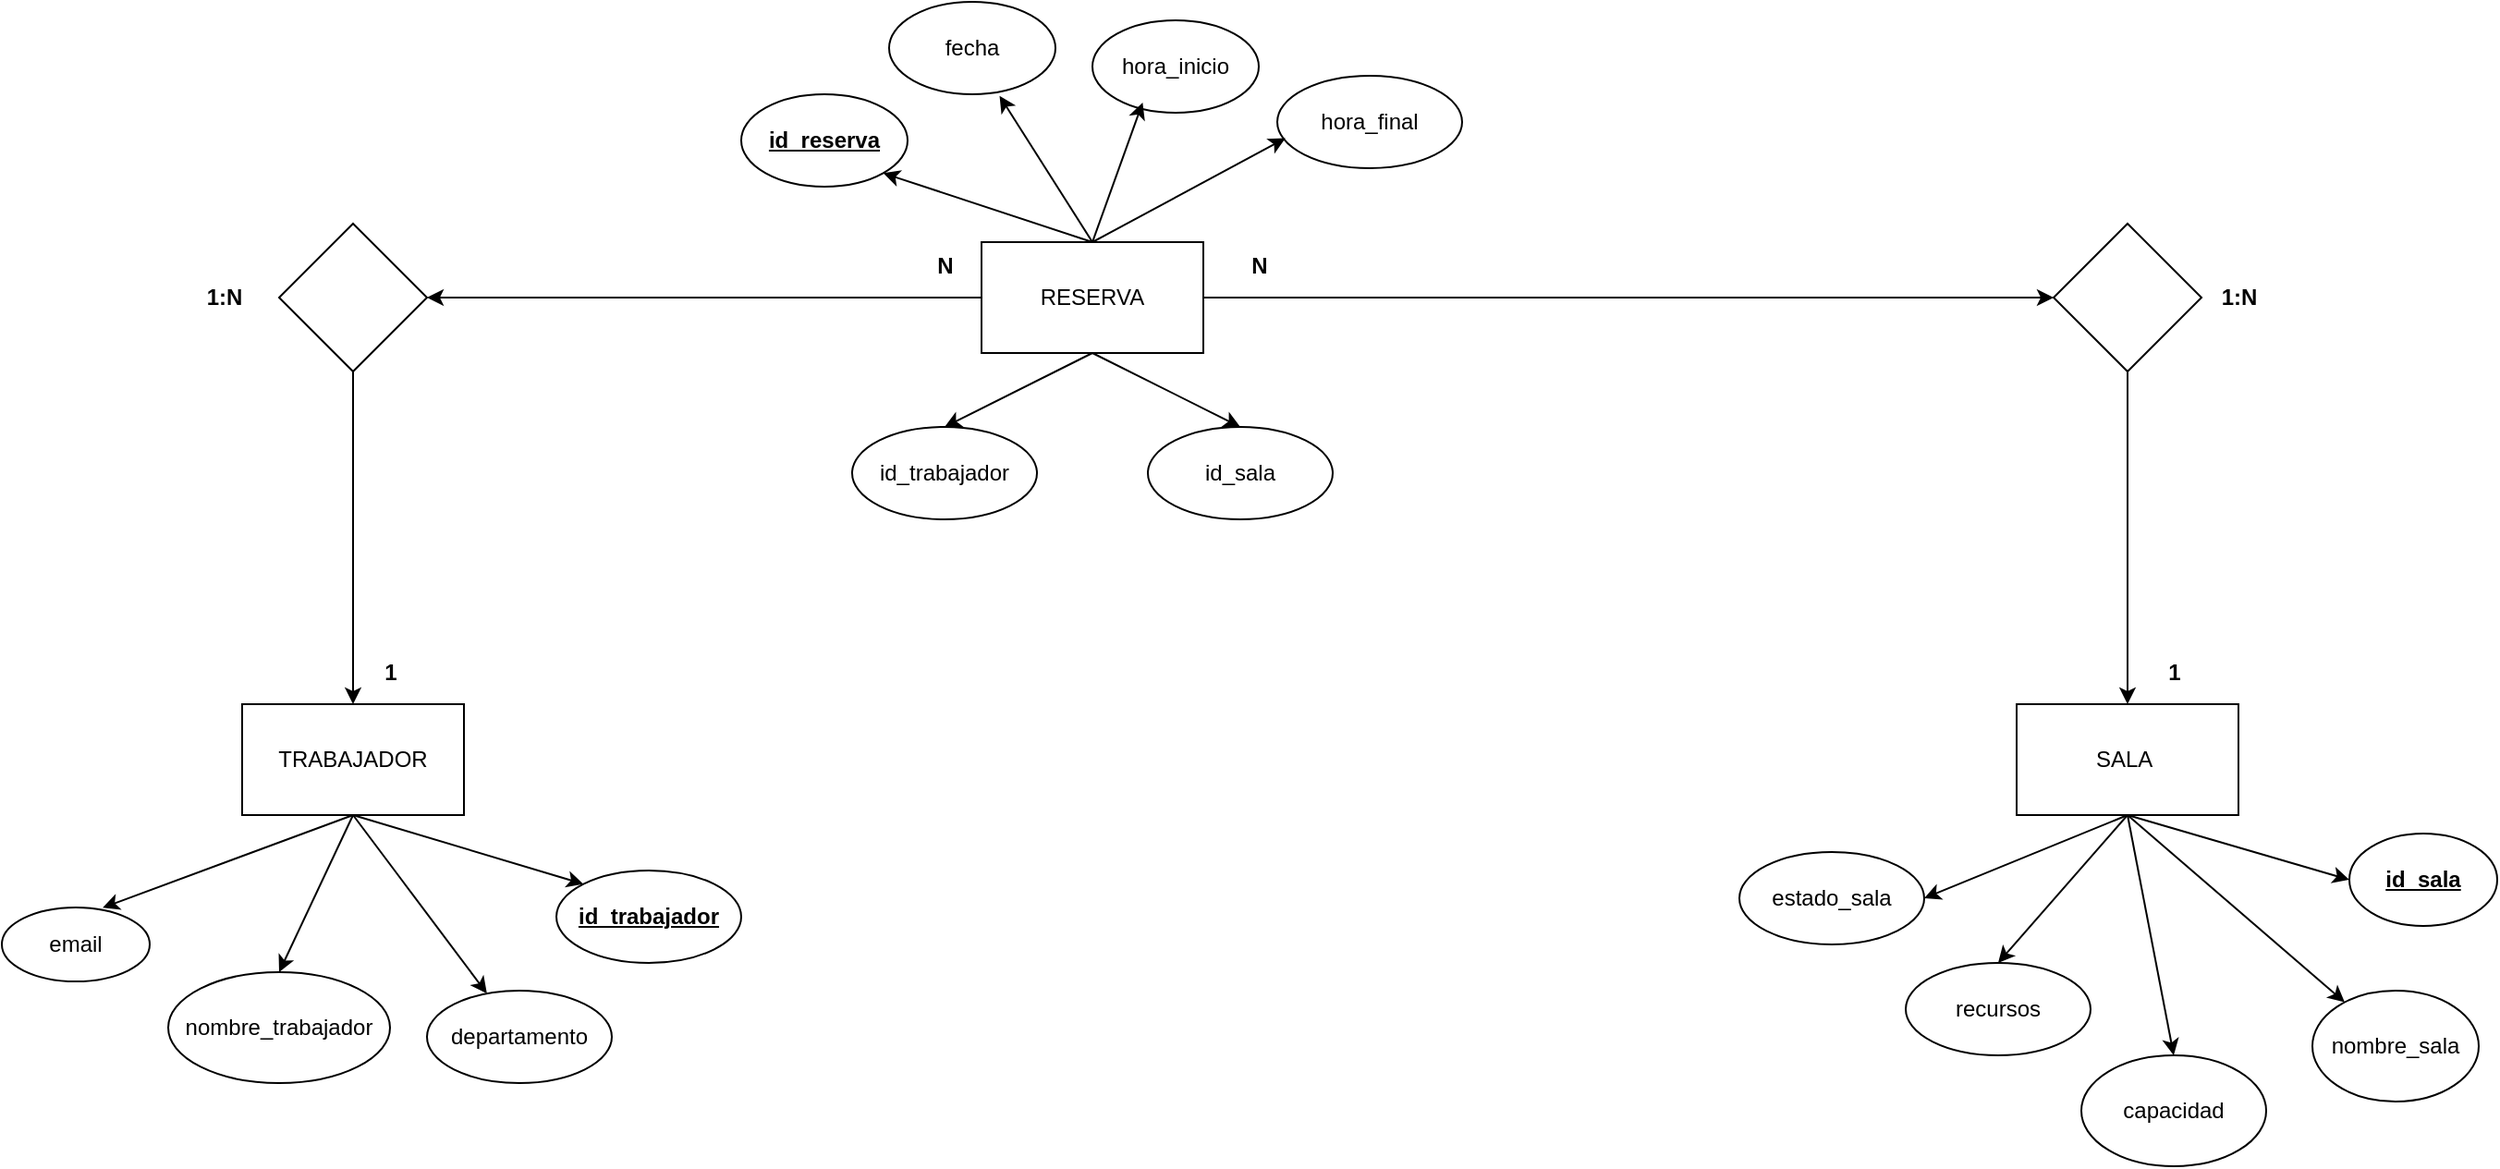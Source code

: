 <mxfile version="26.0.16">
  <diagram name="Pàgina-1" id="0FL7q_KWTkIBtJvTeWrY">
    <mxGraphModel dx="2629" dy="800" grid="1" gridSize="10" guides="1" tooltips="1" connect="1" arrows="1" fold="1" page="1" pageScale="1" pageWidth="827" pageHeight="1169" math="0" shadow="0">
      <root>
        <mxCell id="0" />
        <mxCell id="1" parent="0" />
        <mxCell id="Z2USR4ci6b5LXl39ZoTv-1" value="RESERVA" style="rounded=0;whiteSpace=wrap;html=1;" vertex="1" parent="1">
          <mxGeometry x="340" y="410" width="120" height="60" as="geometry" />
        </mxCell>
        <mxCell id="Z2USR4ci6b5LXl39ZoTv-2" value="&lt;u&gt;&lt;b&gt;id_reserva&lt;/b&gt;&lt;/u&gt;" style="ellipse;whiteSpace=wrap;html=1;" vertex="1" parent="1">
          <mxGeometry x="210" y="330" width="90" height="50" as="geometry" />
        </mxCell>
        <mxCell id="Z2USR4ci6b5LXl39ZoTv-3" value="fecha" style="ellipse;whiteSpace=wrap;html=1;" vertex="1" parent="1">
          <mxGeometry x="290" y="280" width="90" height="50" as="geometry" />
        </mxCell>
        <mxCell id="Z2USR4ci6b5LXl39ZoTv-5" value="hora_inicio" style="ellipse;whiteSpace=wrap;html=1;" vertex="1" parent="1">
          <mxGeometry x="400" y="290" width="90" height="50" as="geometry" />
        </mxCell>
        <mxCell id="Z2USR4ci6b5LXl39ZoTv-6" value="hora_final" style="ellipse;whiteSpace=wrap;html=1;" vertex="1" parent="1">
          <mxGeometry x="500" y="320" width="100" height="50" as="geometry" />
        </mxCell>
        <mxCell id="Z2USR4ci6b5LXl39ZoTv-7" value="" style="endArrow=classic;html=1;rounded=0;exitX=0.5;exitY=0;exitDx=0;exitDy=0;entryX=1;entryY=1;entryDx=0;entryDy=0;" edge="1" parent="1" source="Z2USR4ci6b5LXl39ZoTv-1" target="Z2USR4ci6b5LXl39ZoTv-2">
          <mxGeometry width="50" height="50" relative="1" as="geometry">
            <mxPoint x="390" y="300" as="sourcePoint" />
            <mxPoint x="440" y="250" as="targetPoint" />
          </mxGeometry>
        </mxCell>
        <mxCell id="Z2USR4ci6b5LXl39ZoTv-8" value="" style="endArrow=classic;html=1;rounded=0;exitX=0.5;exitY=0;exitDx=0;exitDy=0;entryX=0.664;entryY=1.017;entryDx=0;entryDy=0;entryPerimeter=0;" edge="1" parent="1" source="Z2USR4ci6b5LXl39ZoTv-1" target="Z2USR4ci6b5LXl39ZoTv-3">
          <mxGeometry width="50" height="50" relative="1" as="geometry">
            <mxPoint x="390" y="300" as="sourcePoint" />
            <mxPoint x="440" y="250" as="targetPoint" />
          </mxGeometry>
        </mxCell>
        <mxCell id="Z2USR4ci6b5LXl39ZoTv-9" value="" style="endArrow=classic;html=1;rounded=0;entryX=0.302;entryY=0.889;entryDx=0;entryDy=0;entryPerimeter=0;exitX=0.5;exitY=0;exitDx=0;exitDy=0;" edge="1" parent="1" source="Z2USR4ci6b5LXl39ZoTv-1" target="Z2USR4ci6b5LXl39ZoTv-5">
          <mxGeometry width="50" height="50" relative="1" as="geometry">
            <mxPoint x="390" y="400" as="sourcePoint" />
            <mxPoint x="440" y="250" as="targetPoint" />
          </mxGeometry>
        </mxCell>
        <mxCell id="Z2USR4ci6b5LXl39ZoTv-10" value="" style="endArrow=classic;html=1;rounded=0;exitX=0.5;exitY=0;exitDx=0;exitDy=0;entryX=0.044;entryY=0.676;entryDx=0;entryDy=0;entryPerimeter=0;" edge="1" parent="1" source="Z2USR4ci6b5LXl39ZoTv-1" target="Z2USR4ci6b5LXl39ZoTv-6">
          <mxGeometry width="50" height="50" relative="1" as="geometry">
            <mxPoint x="390" y="300" as="sourcePoint" />
            <mxPoint x="440" y="250" as="targetPoint" />
          </mxGeometry>
        </mxCell>
        <mxCell id="Z2USR4ci6b5LXl39ZoTv-11" value="SALA&amp;nbsp;" style="rounded=0;whiteSpace=wrap;html=1;" vertex="1" parent="1">
          <mxGeometry x="900" y="660" width="120" height="60" as="geometry" />
        </mxCell>
        <mxCell id="Z2USR4ci6b5LXl39ZoTv-12" value="TRABAJADOR" style="rounded=0;whiteSpace=wrap;html=1;" vertex="1" parent="1">
          <mxGeometry x="-60" y="660" width="120" height="60" as="geometry" />
        </mxCell>
        <mxCell id="Z2USR4ci6b5LXl39ZoTv-13" value="capacidad" style="ellipse;whiteSpace=wrap;html=1;" vertex="1" parent="1">
          <mxGeometry x="935" y="850" width="100" height="60" as="geometry" />
        </mxCell>
        <mxCell id="Z2USR4ci6b5LXl39ZoTv-14" value="recursos" style="ellipse;whiteSpace=wrap;html=1;" vertex="1" parent="1">
          <mxGeometry x="840" y="800" width="100" height="50" as="geometry" />
        </mxCell>
        <mxCell id="Z2USR4ci6b5LXl39ZoTv-15" value="&lt;u&gt;&lt;b&gt;id_sala&lt;/b&gt;&lt;/u&gt;" style="ellipse;whiteSpace=wrap;html=1;" vertex="1" parent="1">
          <mxGeometry x="1080" y="730" width="80" height="50" as="geometry" />
        </mxCell>
        <mxCell id="Z2USR4ci6b5LXl39ZoTv-16" value="nombre_sala" style="ellipse;whiteSpace=wrap;html=1;" vertex="1" parent="1">
          <mxGeometry x="1060" y="815" width="90" height="60" as="geometry" />
        </mxCell>
        <mxCell id="Z2USR4ci6b5LXl39ZoTv-17" value="" style="rhombus;whiteSpace=wrap;html=1;" vertex="1" parent="1">
          <mxGeometry x="920" y="400" width="80" height="80" as="geometry" />
        </mxCell>
        <mxCell id="Z2USR4ci6b5LXl39ZoTv-18" value="" style="endArrow=classic;html=1;rounded=0;exitX=1;exitY=0.5;exitDx=0;exitDy=0;entryX=0;entryY=0.5;entryDx=0;entryDy=0;" edge="1" parent="1" source="Z2USR4ci6b5LXl39ZoTv-1" target="Z2USR4ci6b5LXl39ZoTv-17">
          <mxGeometry width="50" height="50" relative="1" as="geometry">
            <mxPoint x="420" y="640" as="sourcePoint" />
            <mxPoint x="470" y="590" as="targetPoint" />
          </mxGeometry>
        </mxCell>
        <mxCell id="Z2USR4ci6b5LXl39ZoTv-19" value="" style="endArrow=classic;html=1;rounded=0;exitX=0.5;exitY=1;exitDx=0;exitDy=0;entryX=0.5;entryY=0;entryDx=0;entryDy=0;" edge="1" parent="1" source="Z2USR4ci6b5LXl39ZoTv-17" target="Z2USR4ci6b5LXl39ZoTv-11">
          <mxGeometry width="50" height="50" relative="1" as="geometry">
            <mxPoint x="420" y="640" as="sourcePoint" />
            <mxPoint x="470" y="590" as="targetPoint" />
          </mxGeometry>
        </mxCell>
        <mxCell id="Z2USR4ci6b5LXl39ZoTv-20" value="" style="endArrow=classic;html=1;rounded=0;exitX=0.5;exitY=1;exitDx=0;exitDy=0;entryX=0;entryY=0.5;entryDx=0;entryDy=0;" edge="1" parent="1" source="Z2USR4ci6b5LXl39ZoTv-11" target="Z2USR4ci6b5LXl39ZoTv-15">
          <mxGeometry width="50" height="50" relative="1" as="geometry">
            <mxPoint x="420" y="770" as="sourcePoint" />
            <mxPoint x="470" y="720" as="targetPoint" />
          </mxGeometry>
        </mxCell>
        <mxCell id="Z2USR4ci6b5LXl39ZoTv-21" value="" style="endArrow=classic;html=1;rounded=0;exitX=0.5;exitY=1;exitDx=0;exitDy=0;" edge="1" parent="1" source="Z2USR4ci6b5LXl39ZoTv-11" target="Z2USR4ci6b5LXl39ZoTv-16">
          <mxGeometry width="50" height="50" relative="1" as="geometry">
            <mxPoint x="420" y="770" as="sourcePoint" />
            <mxPoint x="470" y="720" as="targetPoint" />
          </mxGeometry>
        </mxCell>
        <mxCell id="Z2USR4ci6b5LXl39ZoTv-22" value="" style="endArrow=classic;html=1;rounded=0;exitX=0.5;exitY=1;exitDx=0;exitDy=0;entryX=0.5;entryY=0;entryDx=0;entryDy=0;" edge="1" parent="1" source="Z2USR4ci6b5LXl39ZoTv-11" target="Z2USR4ci6b5LXl39ZoTv-13">
          <mxGeometry width="50" height="50" relative="1" as="geometry">
            <mxPoint x="420" y="770" as="sourcePoint" />
            <mxPoint x="470" y="720" as="targetPoint" />
          </mxGeometry>
        </mxCell>
        <mxCell id="Z2USR4ci6b5LXl39ZoTv-23" value="" style="endArrow=classic;html=1;rounded=0;exitX=0.5;exitY=1;exitDx=0;exitDy=0;entryX=0.5;entryY=0;entryDx=0;entryDy=0;" edge="1" parent="1" source="Z2USR4ci6b5LXl39ZoTv-11" target="Z2USR4ci6b5LXl39ZoTv-14">
          <mxGeometry width="50" height="50" relative="1" as="geometry">
            <mxPoint x="420" y="770" as="sourcePoint" />
            <mxPoint x="470" y="720" as="targetPoint" />
          </mxGeometry>
        </mxCell>
        <mxCell id="Z2USR4ci6b5LXl39ZoTv-24" value="&lt;b&gt;1:N&lt;/b&gt;" style="text;html=1;align=center;verticalAlign=middle;resizable=0;points=[];autosize=1;strokeColor=none;fillColor=none;" vertex="1" parent="1">
          <mxGeometry x="1000" y="425" width="40" height="30" as="geometry" />
        </mxCell>
        <mxCell id="Z2USR4ci6b5LXl39ZoTv-25" value="" style="rhombus;whiteSpace=wrap;html=1;" vertex="1" parent="1">
          <mxGeometry x="-40" y="400" width="80" height="80" as="geometry" />
        </mxCell>
        <mxCell id="Z2USR4ci6b5LXl39ZoTv-26" value="" style="endArrow=classic;html=1;rounded=0;entryX=1;entryY=0.5;entryDx=0;entryDy=0;exitX=0;exitY=0.5;exitDx=0;exitDy=0;" edge="1" parent="1" source="Z2USR4ci6b5LXl39ZoTv-1" target="Z2USR4ci6b5LXl39ZoTv-25">
          <mxGeometry width="50" height="50" relative="1" as="geometry">
            <mxPoint x="420" y="640" as="sourcePoint" />
            <mxPoint x="470" y="590" as="targetPoint" />
          </mxGeometry>
        </mxCell>
        <mxCell id="Z2USR4ci6b5LXl39ZoTv-27" value="" style="endArrow=classic;html=1;rounded=0;exitX=0.5;exitY=1;exitDx=0;exitDy=0;" edge="1" parent="1" source="Z2USR4ci6b5LXl39ZoTv-25" target="Z2USR4ci6b5LXl39ZoTv-12">
          <mxGeometry width="50" height="50" relative="1" as="geometry">
            <mxPoint x="420" y="640" as="sourcePoint" />
            <mxPoint x="470" y="590" as="targetPoint" />
          </mxGeometry>
        </mxCell>
        <mxCell id="Z2USR4ci6b5LXl39ZoTv-28" value="&lt;u&gt;&lt;b&gt;id_trabajador&lt;/b&gt;&lt;/u&gt;" style="ellipse;whiteSpace=wrap;html=1;" vertex="1" parent="1">
          <mxGeometry x="110" y="750" width="100" height="50" as="geometry" />
        </mxCell>
        <mxCell id="Z2USR4ci6b5LXl39ZoTv-29" value="nombre_trabajador" style="ellipse;whiteSpace=wrap;html=1;" vertex="1" parent="1">
          <mxGeometry x="-100" y="805" width="120" height="60" as="geometry" />
        </mxCell>
        <mxCell id="Z2USR4ci6b5LXl39ZoTv-30" value="email" style="ellipse;whiteSpace=wrap;html=1;" vertex="1" parent="1">
          <mxGeometry x="-190" y="770" width="80" height="40" as="geometry" />
        </mxCell>
        <mxCell id="Z2USR4ci6b5LXl39ZoTv-31" value="" style="endArrow=classic;html=1;rounded=0;exitX=0.5;exitY=1;exitDx=0;exitDy=0;entryX=0;entryY=0;entryDx=0;entryDy=0;" edge="1" parent="1" source="Z2USR4ci6b5LXl39ZoTv-12" target="Z2USR4ci6b5LXl39ZoTv-28">
          <mxGeometry width="50" height="50" relative="1" as="geometry">
            <mxPoint x="420" y="640" as="sourcePoint" />
            <mxPoint x="470" y="590" as="targetPoint" />
          </mxGeometry>
        </mxCell>
        <mxCell id="Z2USR4ci6b5LXl39ZoTv-32" value="" style="endArrow=classic;html=1;rounded=0;exitX=0.5;exitY=1;exitDx=0;exitDy=0;entryX=0.5;entryY=0;entryDx=0;entryDy=0;" edge="1" parent="1" source="Z2USR4ci6b5LXl39ZoTv-12" target="Z2USR4ci6b5LXl39ZoTv-29">
          <mxGeometry width="50" height="50" relative="1" as="geometry">
            <mxPoint x="420" y="640" as="sourcePoint" />
            <mxPoint x="470" y="590" as="targetPoint" />
          </mxGeometry>
        </mxCell>
        <mxCell id="Z2USR4ci6b5LXl39ZoTv-33" value="" style="endArrow=classic;html=1;rounded=0;exitX=0.5;exitY=1;exitDx=0;exitDy=0;entryX=0.682;entryY=0.003;entryDx=0;entryDy=0;entryPerimeter=0;" edge="1" parent="1" source="Z2USR4ci6b5LXl39ZoTv-12" target="Z2USR4ci6b5LXl39ZoTv-30">
          <mxGeometry width="50" height="50" relative="1" as="geometry">
            <mxPoint x="420" y="640" as="sourcePoint" />
            <mxPoint x="470" y="590" as="targetPoint" />
          </mxGeometry>
        </mxCell>
        <mxCell id="Z2USR4ci6b5LXl39ZoTv-35" value="&lt;b&gt;1:N&lt;/b&gt;" style="text;html=1;align=center;verticalAlign=middle;resizable=0;points=[];autosize=1;strokeColor=none;fillColor=none;" vertex="1" parent="1">
          <mxGeometry x="-90" y="425" width="40" height="30" as="geometry" />
        </mxCell>
        <mxCell id="Z2USR4ci6b5LXl39ZoTv-39" value="id_sala" style="ellipse;whiteSpace=wrap;html=1;" vertex="1" parent="1">
          <mxGeometry x="430" y="510" width="100" height="50" as="geometry" />
        </mxCell>
        <mxCell id="Z2USR4ci6b5LXl39ZoTv-40" value="id_trabajador" style="ellipse;whiteSpace=wrap;html=1;" vertex="1" parent="1">
          <mxGeometry x="270" y="510" width="100" height="50" as="geometry" />
        </mxCell>
        <mxCell id="Z2USR4ci6b5LXl39ZoTv-41" value="" style="endArrow=classic;html=1;rounded=0;exitX=0.5;exitY=1;exitDx=0;exitDy=0;entryX=0.5;entryY=0;entryDx=0;entryDy=0;" edge="1" parent="1" source="Z2USR4ci6b5LXl39ZoTv-1" target="Z2USR4ci6b5LXl39ZoTv-39">
          <mxGeometry width="50" height="50" relative="1" as="geometry">
            <mxPoint x="420" y="640" as="sourcePoint" />
            <mxPoint x="470" y="590" as="targetPoint" />
          </mxGeometry>
        </mxCell>
        <mxCell id="Z2USR4ci6b5LXl39ZoTv-42" value="" style="endArrow=classic;html=1;rounded=0;exitX=0.5;exitY=1;exitDx=0;exitDy=0;entryX=0.5;entryY=0;entryDx=0;entryDy=0;" edge="1" parent="1" source="Z2USR4ci6b5LXl39ZoTv-1" target="Z2USR4ci6b5LXl39ZoTv-40">
          <mxGeometry width="50" height="50" relative="1" as="geometry">
            <mxPoint x="420" y="640" as="sourcePoint" />
            <mxPoint x="470" y="590" as="targetPoint" />
          </mxGeometry>
        </mxCell>
        <mxCell id="Z2USR4ci6b5LXl39ZoTv-43" value="&lt;b&gt;1&lt;/b&gt;" style="text;html=1;align=center;verticalAlign=middle;resizable=0;points=[];autosize=1;strokeColor=none;fillColor=none;" vertex="1" parent="1">
          <mxGeometry x="5" y="628" width="30" height="30" as="geometry" />
        </mxCell>
        <mxCell id="Z2USR4ci6b5LXl39ZoTv-44" value="&lt;b&gt;1&lt;/b&gt;" style="text;html=1;align=center;verticalAlign=middle;resizable=0;points=[];autosize=1;strokeColor=none;fillColor=none;" vertex="1" parent="1">
          <mxGeometry x="970" y="628" width="30" height="30" as="geometry" />
        </mxCell>
        <mxCell id="Z2USR4ci6b5LXl39ZoTv-45" value="&lt;b&gt;N&lt;/b&gt;" style="text;html=1;align=center;verticalAlign=middle;resizable=0;points=[];autosize=1;strokeColor=none;fillColor=none;" vertex="1" parent="1">
          <mxGeometry x="475" y="408" width="30" height="30" as="geometry" />
        </mxCell>
        <mxCell id="Z2USR4ci6b5LXl39ZoTv-46" value="&lt;b&gt;N&lt;/b&gt;" style="text;html=1;align=center;verticalAlign=middle;resizable=0;points=[];autosize=1;strokeColor=none;fillColor=none;" vertex="1" parent="1">
          <mxGeometry x="305" y="408" width="30" height="30" as="geometry" />
        </mxCell>
        <mxCell id="Z2USR4ci6b5LXl39ZoTv-47" value="departamento" style="ellipse;whiteSpace=wrap;html=1;" vertex="1" parent="1">
          <mxGeometry x="40" y="815" width="100" height="50" as="geometry" />
        </mxCell>
        <mxCell id="Z2USR4ci6b5LXl39ZoTv-48" value="" style="endArrow=classic;html=1;rounded=0;exitX=0.5;exitY=1;exitDx=0;exitDy=0;" edge="1" parent="1" source="Z2USR4ci6b5LXl39ZoTv-12" target="Z2USR4ci6b5LXl39ZoTv-47">
          <mxGeometry width="50" height="50" relative="1" as="geometry">
            <mxPoint x="420" y="770" as="sourcePoint" />
            <mxPoint x="470" y="720" as="targetPoint" />
          </mxGeometry>
        </mxCell>
        <mxCell id="Z2USR4ci6b5LXl39ZoTv-49" value="estado_sala" style="ellipse;whiteSpace=wrap;html=1;" vertex="1" parent="1">
          <mxGeometry x="750" y="740" width="100" height="50" as="geometry" />
        </mxCell>
        <mxCell id="Z2USR4ci6b5LXl39ZoTv-50" value="" style="endArrow=classic;html=1;rounded=0;exitX=0.5;exitY=1;exitDx=0;exitDy=0;entryX=1;entryY=0.5;entryDx=0;entryDy=0;" edge="1" parent="1" source="Z2USR4ci6b5LXl39ZoTv-11" target="Z2USR4ci6b5LXl39ZoTv-49">
          <mxGeometry width="50" height="50" relative="1" as="geometry">
            <mxPoint x="420" y="640" as="sourcePoint" />
            <mxPoint x="470" y="590" as="targetPoint" />
          </mxGeometry>
        </mxCell>
      </root>
    </mxGraphModel>
  </diagram>
</mxfile>

